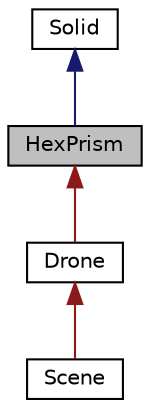 digraph "HexPrism"
{
 // LATEX_PDF_SIZE
  edge [fontname="Helvetica",fontsize="10",labelfontname="Helvetica",labelfontsize="10"];
  node [fontname="Helvetica",fontsize="10",shape=record];
  Node1 [label="HexPrism",height=0.2,width=0.4,color="black", fillcolor="grey75", style="filled", fontcolor="black",tooltip="Modeluje pojęcie graniastosłupa foremnego sześciokątnego (będącym w tym programie rotorami dronu)"];
  Node2 -> Node1 [dir="back",color="midnightblue",fontsize="10",style="solid",fontname="Helvetica"];
  Node2 [label="Solid",height=0.2,width=0.4,color="black", fillcolor="white", style="filled",URL="$class_solid.html",tooltip="Modeluje pojęcie bryły geometycznej."];
  Node1 -> Node3 [dir="back",color="firebrick4",fontsize="10",style="solid",fontname="Helvetica"];
  Node3 [label="Drone",height=0.2,width=0.4,color="black", fillcolor="white", style="filled",URL="$class_drone.html",tooltip="Modeluje pojęcie dronu."];
  Node3 -> Node4 [dir="back",color="firebrick4",fontsize="10",style="solid",fontname="Helvetica"];
  Node4 [label="Scene",height=0.2,width=0.4,color="black", fillcolor="white", style="filled",URL="$class_scene.html",tooltip="Modeluje pojecie sceny."];
}
